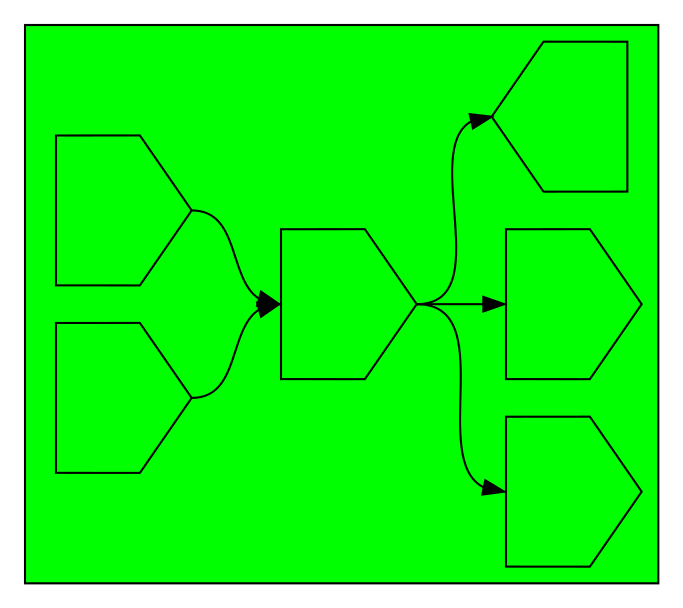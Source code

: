 digraph asm {
	rotate=90;
	edge [headport=n,tailport=s];
subgraph cluster_R4751_6564_8861_2166_4330_8427 {
	4751 [label="",height=1,width=1,shape=invhouse];
	6564 [label="",height=1,width=1,shape=invhouse];
	8861 [label="",height=1,width=1,shape=invhouse];
	2166 [label="",height=1,width=1,shape=invhouse];
	4330 [label="",height=1,width=1,shape=invhouse];
	8427 [label="",height=1,width=1,shape=house];
	style=filled;
	fillcolor=green;
}
	4751 -> 8861
	8861 -> 2166
	8861 -> 4330
	8861 -> 8427
	6564 -> 8861
}